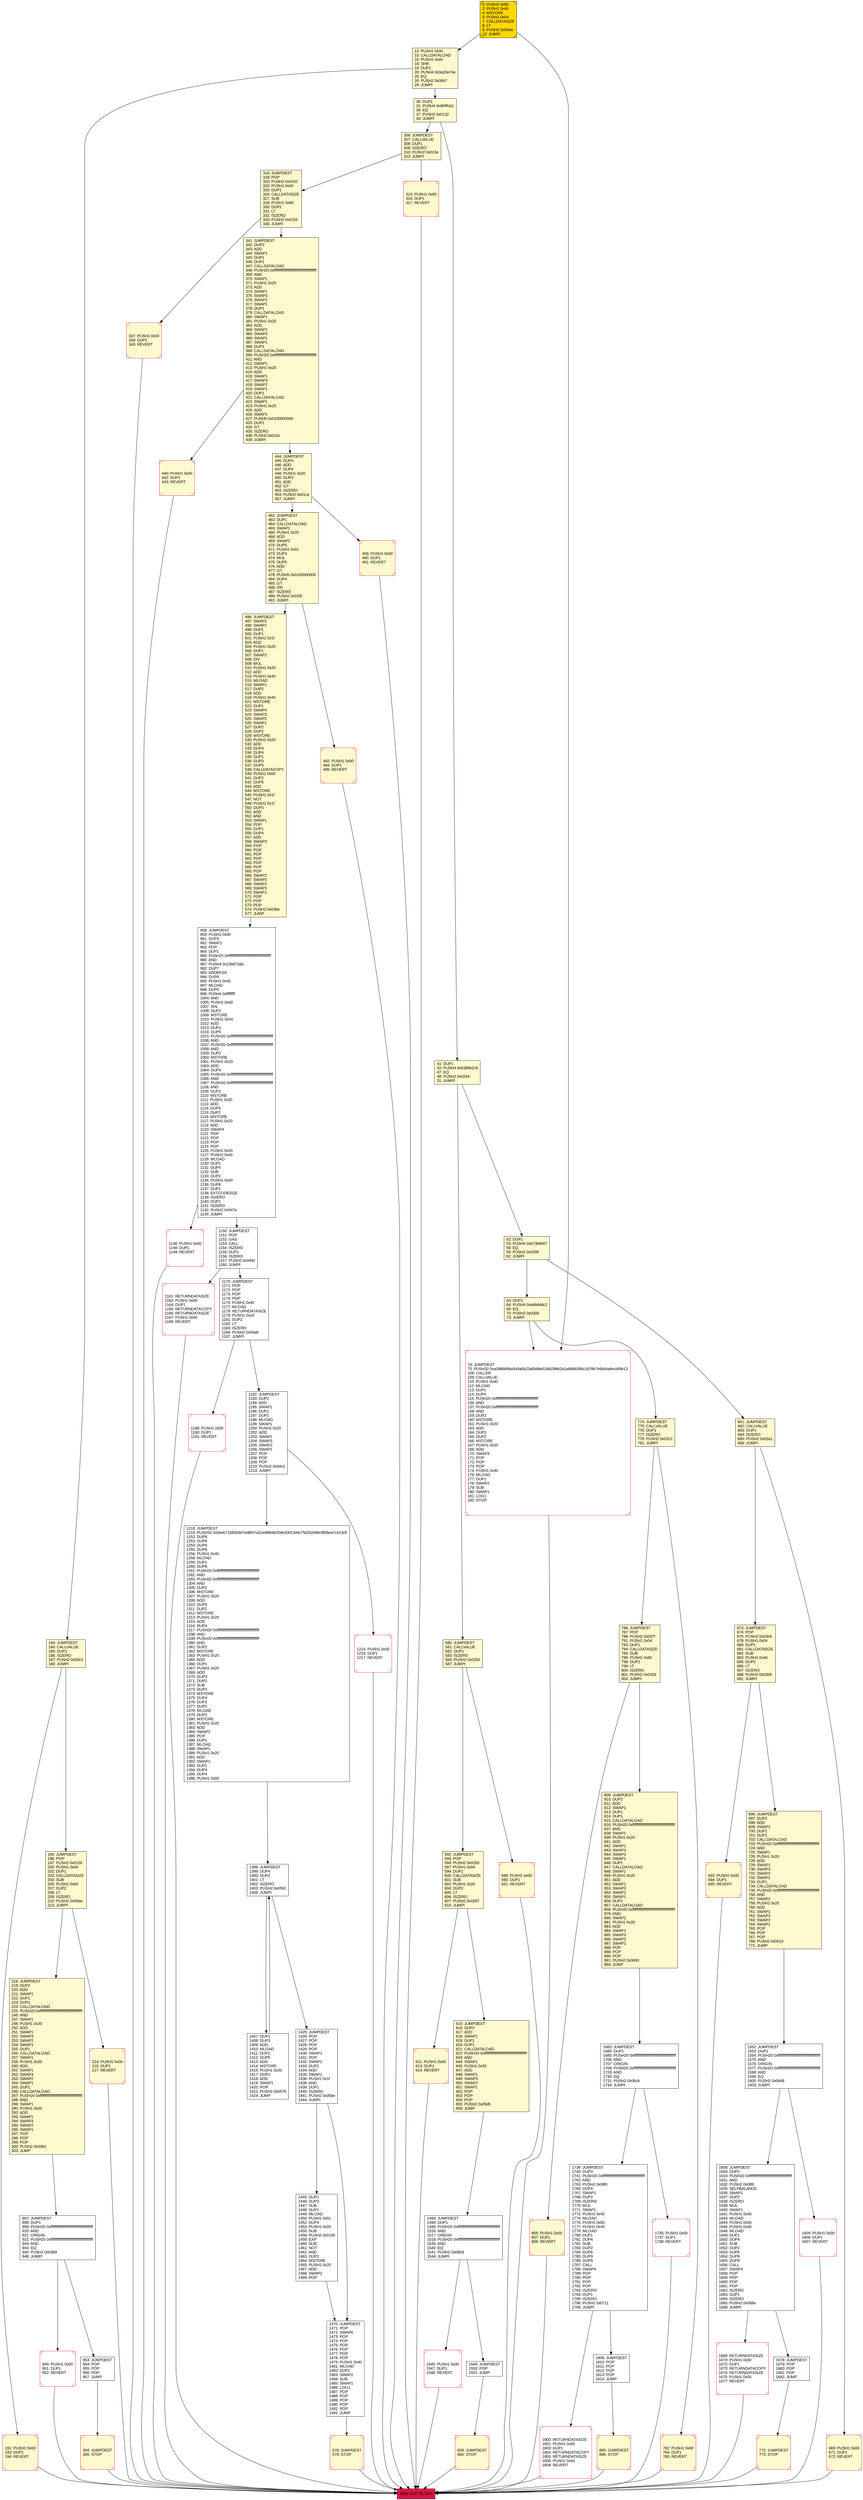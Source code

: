 digraph G {
bgcolor=transparent rankdir=UD;
node [shape=box style=filled color=black fillcolor=white fontname=arial fontcolor=black];
318 [label="318: JUMPDEST\l319: POP\l320: PUSH2 0x0242\l323: PUSH1 0x04\l325: DUP1\l326: CALLDATASIZE\l327: SUB\l328: PUSH1 0x80\l330: DUP2\l331: LT\l332: ISZERO\l333: PUSH2 0x0155\l336: JUMPI\l" fillcolor=lemonchiffon ];
673 [label="673: JUMPDEST\l674: POP\l675: PUSH2 0x0304\l678: PUSH1 0x04\l680: DUP1\l681: CALLDATASIZE\l682: SUB\l683: PUSH1 0x40\l685: DUP2\l686: LT\l687: ISZERO\l688: PUSH2 0x02b8\l691: JUMPI\l" fillcolor=lemonchiffon ];
805 [label="805: PUSH1 0x00\l807: DUP1\l808: REVERT\l" fillcolor=lemonchiffon shape=Msquare color=crimson ];
1188 [label="1188: PUSH1 0x00\l1190: DUP1\l1191: REVERT\l" shape=Msquare color=crimson ];
1218 [label="1218: JUMPDEST\l1219: PUSH32 0x0eeb71b8926d7ed8f47a2cedf6b9b204e2001344c7fa20c696c9f06ea7c413c6\l1252: DUP6\l1253: DUP6\l1254: DUP6\l1255: DUP6\l1256: PUSH1 0x40\l1258: MLOAD\l1259: DUP1\l1260: DUP6\l1261: PUSH20 0xffffffffffffffffffffffffffffffffffffffff\l1282: AND\l1283: PUSH20 0xffffffffffffffffffffffffffffffffffffffff\l1304: AND\l1305: DUP2\l1306: MSTORE\l1307: PUSH1 0x20\l1309: ADD\l1310: DUP5\l1311: DUP2\l1312: MSTORE\l1313: PUSH1 0x20\l1315: ADD\l1316: DUP4\l1317: PUSH20 0xffffffffffffffffffffffffffffffffffffffff\l1338: AND\l1339: PUSH20 0xffffffffffffffffffffffffffffffffffffffff\l1360: AND\l1361: DUP2\l1362: MSTORE\l1363: PUSH1 0x20\l1365: ADD\l1366: DUP1\l1367: PUSH1 0x20\l1369: ADD\l1370: DUP3\l1371: DUP2\l1372: SUB\l1373: DUP3\l1374: MSTORE\l1375: DUP4\l1376: DUP2\l1377: DUP2\l1378: MLOAD\l1379: DUP2\l1380: MSTORE\l1381: PUSH1 0x20\l1383: ADD\l1384: SWAP2\l1385: POP\l1386: DUP1\l1387: MLOAD\l1388: SWAP1\l1389: PUSH1 0x20\l1391: ADD\l1392: SWAP1\l1393: DUP1\l1394: DUP4\l1395: DUP4\l1396: PUSH1 0x00\l" ];
659 [label="659: JUMPDEST\l660: STOP\l" fillcolor=lemonchiffon shape=Msquare color=crimson ];
580 [label="580: JUMPDEST\l581: CALLVALUE\l582: DUP1\l583: ISZERO\l584: PUSH2 0x0250\l587: JUMPI\l" fillcolor=lemonchiffon ];
786 [label="786: JUMPDEST\l787: POP\l788: PUSH2 0x037f\l791: PUSH1 0x04\l793: DUP1\l794: CALLDATASIZE\l795: SUB\l796: PUSH1 0x60\l798: DUP2\l799: LT\l800: ISZERO\l801: PUSH2 0x0329\l804: JUMPI\l" fillcolor=lemonchiffon ];
13 [label="13: PUSH1 0x00\l15: CALLDATALOAD\l16: PUSH1 0xe0\l18: SHR\l19: DUP1\l20: PUSH4 0x0a20e74e\l25: EQ\l26: PUSH2 0x00b7\l29: JUMPI\l" fillcolor=lemonchiffon ];
772 [label="772: JUMPDEST\l773: STOP\l" fillcolor=lemonchiffon shape=Msquare color=crimson ];
1161 [label="1161: RETURNDATASIZE\l1162: PUSH1 0x00\l1164: DUP1\l1165: RETURNDATACOPY\l1166: RETURNDATASIZE\l1167: PUSH1 0x00\l1169: REVERT\l" shape=Msquare color=crimson ];
1800 [label="1800: RETURNDATASIZE\l1801: PUSH1 0x00\l1803: DUP1\l1804: RETURNDATACOPY\l1805: RETURNDATASIZE\l1806: PUSH1 0x00\l1808: REVERT\l" shape=Msquare color=crimson ];
949 [label="949: PUSH1 0x00\l951: DUP1\l952: REVERT\l" shape=Msquare color=crimson ];
692 [label="692: PUSH1 0x00\l694: DUP1\l695: REVERT\l" fillcolor=lemonchiffon shape=Msquare color=crimson ];
1815 [label="1815: EXIT BLOCK\l" fillcolor=crimson ];
440 [label="440: PUSH1 0x00\l442: DUP1\l443: REVERT\l" fillcolor=lemonchiffon shape=Msquare color=crimson ];
314 [label="314: PUSH1 0x00\l316: DUP1\l317: REVERT\l" fillcolor=lemonchiffon shape=Msquare color=crimson ];
496 [label="496: JUMPDEST\l497: SWAP2\l498: SWAP1\l499: DUP1\l500: DUP1\l501: PUSH1 0x1f\l503: ADD\l504: PUSH1 0x20\l506: DUP1\l507: SWAP2\l508: DIV\l509: MUL\l510: PUSH1 0x20\l512: ADD\l513: PUSH1 0x40\l515: MLOAD\l516: SWAP1\l517: DUP2\l518: ADD\l519: PUSH1 0x40\l521: MSTORE\l522: DUP1\l523: SWAP4\l524: SWAP3\l525: SWAP2\l526: SWAP1\l527: DUP2\l528: DUP2\l529: MSTORE\l530: PUSH1 0x20\l532: ADD\l533: DUP4\l534: DUP4\l535: DUP1\l536: DUP3\l537: DUP5\l538: CALLDATACOPY\l539: PUSH1 0x00\l541: DUP2\l542: DUP5\l543: ADD\l544: MSTORE\l545: PUSH1 0x1f\l547: NOT\l548: PUSH1 0x1f\l550: DUP3\l551: ADD\l552: AND\l553: SWAP1\l554: POP\l555: DUP1\l556: DUP4\l557: ADD\l558: SWAP3\l559: POP\l560: POP\l561: POP\l562: POP\l563: POP\l564: POP\l565: POP\l566: SWAP2\l567: SWAP3\l568: SWAP2\l569: SWAP3\l570: SWAP1\l571: POP\l572: POP\l573: POP\l574: PUSH2 0x03be\l577: JUMP\l" fillcolor=lemonchiffon ];
191 [label="191: PUSH1 0x00\l193: DUP1\l194: REVERT\l" fillcolor=lemonchiffon shape=Msquare color=crimson ];
1669 [label="1669: RETURNDATASIZE\l1670: PUSH1 0x00\l1672: DUP1\l1673: RETURNDATACOPY\l1674: RETURNDATASIZE\l1675: PUSH1 0x00\l1677: REVERT\l" shape=Msquare color=crimson ];
1214 [label="1214: PUSH1 0x00\l1216: DUP1\l1217: REVERT\l" shape=Msquare color=crimson ];
183 [label="183: JUMPDEST\l184: CALLVALUE\l185: DUP1\l186: ISZERO\l187: PUSH2 0x00c3\l190: JUMPI\l" fillcolor=lemonchiffon ];
1407 [label="1407: DUP1\l1408: DUP3\l1409: ADD\l1410: MLOAD\l1411: DUP2\l1412: DUP5\l1413: ADD\l1414: MSTORE\l1415: PUSH1 0x20\l1417: DUP2\l1418: ADD\l1419: SWAP1\l1420: POP\l1421: PUSH2 0x0576\l1424: JUMP\l" ];
195 [label="195: JUMPDEST\l196: POP\l197: PUSH2 0x0130\l200: PUSH1 0x04\l202: DUP1\l203: CALLDATASIZE\l204: SUB\l205: PUSH1 0x60\l207: DUP2\l208: LT\l209: ISZERO\l210: PUSH2 0x00da\l213: JUMPI\l" fillcolor=lemonchiffon ];
74 [label="74: JUMPDEST\l75: PUSH32 0xa398b89ba344a0b23a0b9de53db298b2a1a868b396c1878b7e9dcbafecd49b13\l108: CALLER\l109: CALLVALUE\l110: PUSH1 0x40\l112: MLOAD\l113: DUP1\l114: DUP4\l115: PUSH20 0xffffffffffffffffffffffffffffffffffffffff\l136: AND\l137: PUSH20 0xffffffffffffffffffffffffffffffffffffffff\l158: AND\l159: DUP2\l160: MSTORE\l161: PUSH1 0x20\l163: ADD\l164: DUP3\l165: DUP2\l166: MSTORE\l167: PUSH1 0x20\l169: ADD\l170: SWAP3\l171: POP\l172: POP\l173: POP\l174: PUSH1 0x40\l176: MLOAD\l177: DUP1\l178: SWAP2\l179: SUB\l180: SWAP1\l181: LOG1\l182: STOP\l" shape=Msquare color=crimson ];
304 [label="304: JUMPDEST\l305: STOP\l" fillcolor=lemonchiffon shape=Msquare color=crimson ];
1545 [label="1545: PUSH1 0x00\l1547: DUP1\l1548: REVERT\l" shape=Msquare color=crimson ];
1549 [label="1549: JUMPDEST\l1550: POP\l1551: JUMP\l" ];
1445 [label="1445: DUP1\l1446: DUP3\l1447: SUB\l1448: DUP1\l1449: MLOAD\l1450: PUSH1 0x01\l1452: DUP4\l1453: PUSH1 0x20\l1455: SUB\l1456: PUSH2 0x0100\l1459: EXP\l1460: SUB\l1461: NOT\l1462: AND\l1463: DUP2\l1464: MSTORE\l1465: PUSH1 0x20\l1467: ADD\l1468: SWAP2\l1469: POP\l" ];
782 [label="782: PUSH1 0x00\l784: DUP1\l785: REVERT\l" fillcolor=lemonchiffon shape=Msquare color=crimson ];
306 [label="306: JUMPDEST\l307: CALLVALUE\l308: DUP1\l309: ISZERO\l310: PUSH2 0x013e\l313: JUMPI\l" fillcolor=lemonchiffon ];
1608 [label="1608: JUMPDEST\l1609: DUP2\l1610: PUSH20 0xffffffffffffffffffffffffffffffffffffffff\l1631: AND\l1632: PUSH2 0x08fc\l1635: SELFBALANCE\l1636: SWAP1\l1637: DUP2\l1638: ISZERO\l1639: MUL\l1640: SWAP1\l1641: PUSH1 0x40\l1643: MLOAD\l1644: PUSH1 0x00\l1646: PUSH1 0x40\l1648: MLOAD\l1649: DUP1\l1650: DUP4\l1651: SUB\l1652: DUP2\l1653: DUP6\l1654: DUP9\l1655: DUP9\l1656: CALL\l1657: SWAP4\l1658: POP\l1659: POP\l1660: POP\l1661: POP\l1662: ISZERO\l1663: DUP1\l1664: ISZERO\l1665: PUSH2 0x068e\l1668: JUMPI\l" ];
1470 [label="1470: JUMPDEST\l1471: POP\l1472: SWAP6\l1473: POP\l1474: POP\l1475: POP\l1476: POP\l1477: POP\l1478: POP\l1479: PUSH1 0x40\l1481: MLOAD\l1482: DUP1\l1483: SWAP2\l1484: SUB\l1485: SWAP1\l1486: LOG1\l1487: POP\l1488: POP\l1489: POP\l1490: POP\l1491: POP\l1492: JUMP\l" ];
669 [label="669: PUSH1 0x00\l671: DUP1\l672: REVERT\l" fillcolor=lemonchiffon shape=Msquare color=crimson ];
41 [label="41: DUP1\l42: PUSH4 0xb389b2c9\l47: EQ\l48: PUSH2 0x0244\l51: JUMPI\l" fillcolor=lemonchiffon ];
52 [label="52: DUP1\l53: PUSH4 0xb7369007\l58: EQ\l59: PUSH2 0x0295\l62: JUMPI\l" fillcolor=lemonchiffon ];
611 [label="611: PUSH1 0x00\l613: DUP1\l614: REVERT\l" fillcolor=lemonchiffon shape=Msquare color=crimson ];
1398 [label="1398: JUMPDEST\l1399: DUP4\l1400: DUP2\l1401: LT\l1402: ISZERO\l1403: PUSH2 0x0591\l1406: JUMPI\l" ];
63 [label="63: DUP1\l64: PUSH4 0xebb646c2\l69: EQ\l70: PUSH2 0x0306\l73: JUMPI\l" fillcolor=lemonchiffon ];
444 [label="444: JUMPDEST\l445: DUP3\l446: ADD\l447: DUP4\l448: PUSH1 0x20\l450: DUP3\l451: ADD\l452: GT\l453: ISZERO\l454: PUSH2 0x01ce\l457: JUMPI\l" fillcolor=lemonchiffon ];
492 [label="492: PUSH1 0x00\l494: DUP1\l495: REVERT\l" fillcolor=lemonchiffon shape=Msquare color=crimson ];
1552 [label="1552: JUMPDEST\l1553: DUP1\l1554: PUSH20 0xffffffffffffffffffffffffffffffffffffffff\l1575: AND\l1576: ORIGIN\l1577: PUSH20 0xffffffffffffffffffffffffffffffffffffffff\l1598: AND\l1599: EQ\l1600: PUSH2 0x0648\l1603: JUMPI\l" ];
661 [label="661: JUMPDEST\l662: CALLVALUE\l663: DUP1\l664: ISZERO\l665: PUSH2 0x02a1\l668: JUMPI\l" fillcolor=lemonchiffon ];
1170 [label="1170: JUMPDEST\l1171: POP\l1172: POP\l1173: POP\l1174: POP\l1175: PUSH1 0x40\l1177: MLOAD\l1178: RETURNDATASIZE\l1179: PUSH1 0x20\l1181: DUP2\l1182: LT\l1183: ISZERO\l1184: PUSH2 0x04a8\l1187: JUMPI\l" ];
615 [label="615: JUMPDEST\l616: DUP2\l617: ADD\l618: SWAP1\l619: DUP1\l620: DUP1\l621: CALLDATALOAD\l622: PUSH20 0xffffffffffffffffffffffffffffffffffffffff\l643: AND\l644: SWAP1\l645: PUSH1 0x20\l647: ADD\l648: SWAP1\l649: SWAP3\l650: SWAP2\l651: SWAP1\l652: POP\l653: POP\l654: POP\l655: PUSH2 0x05d5\l658: JUMP\l" fillcolor=lemonchiffon ];
897 [label="897: JUMPDEST\l898: DUP1\l899: PUSH20 0xffffffffffffffffffffffffffffffffffffffff\l920: AND\l921: ORIGIN\l922: PUSH20 0xffffffffffffffffffffffffffffffffffffffff\l943: AND\l944: EQ\l945: PUSH2 0x03b9\l948: JUMPI\l" ];
578 [label="578: JUMPDEST\l579: STOP\l" fillcolor=lemonchiffon shape=Msquare color=crimson ];
592 [label="592: JUMPDEST\l593: POP\l594: PUSH2 0x0293\l597: PUSH1 0x04\l599: DUP1\l600: CALLDATASIZE\l601: SUB\l602: PUSH1 0x20\l604: DUP2\l605: LT\l606: ISZERO\l607: PUSH2 0x0267\l610: JUMPI\l" fillcolor=lemonchiffon ];
953 [label="953: JUMPDEST\l954: POP\l955: POP\l956: POP\l957: JUMP\l" ];
774 [label="774: JUMPDEST\l775: CALLVALUE\l776: DUP1\l777: ISZERO\l778: PUSH2 0x0312\l781: JUMPI\l" fillcolor=lemonchiffon ];
1493 [label="1493: JUMPDEST\l1494: DUP1\l1495: PUSH20 0xffffffffffffffffffffffffffffffffffffffff\l1516: AND\l1517: ORIGIN\l1518: PUSH20 0xffffffffffffffffffffffffffffffffffffffff\l1539: AND\l1540: EQ\l1541: PUSH2 0x060d\l1544: JUMPI\l" ];
1683 [label="1683: JUMPDEST\l1684: DUP1\l1685: PUSH20 0xffffffffffffffffffffffffffffffffffffffff\l1706: AND\l1707: ORIGIN\l1708: PUSH20 0xffffffffffffffffffffffffffffffffffffffff\l1729: AND\l1730: EQ\l1731: PUSH2 0x06cb\l1734: JUMPI\l" ];
1146 [label="1146: PUSH1 0x00\l1148: DUP1\l1149: REVERT\l" shape=Msquare color=crimson ];
1150 [label="1150: JUMPDEST\l1151: POP\l1152: GAS\l1153: CALL\l1154: ISZERO\l1155: DUP1\l1156: ISZERO\l1157: PUSH2 0x0492\l1160: JUMPI\l" ];
696 [label="696: JUMPDEST\l697: DUP2\l698: ADD\l699: SWAP1\l700: DUP1\l701: DUP1\l702: CALLDATALOAD\l703: PUSH20 0xffffffffffffffffffffffffffffffffffffffff\l724: AND\l725: SWAP1\l726: PUSH1 0x20\l728: ADD\l729: SWAP1\l730: SWAP3\l731: SWAP2\l732: SWAP1\l733: DUP1\l734: CALLDATALOAD\l735: PUSH20 0xffffffffffffffffffffffffffffffffffffffff\l756: AND\l757: SWAP1\l758: PUSH1 0x20\l760: ADD\l761: SWAP1\l762: SWAP3\l763: SWAP2\l764: SWAP1\l765: POP\l766: POP\l767: POP\l768: PUSH2 0x0610\l771: JUMP\l" fillcolor=lemonchiffon ];
1739 [label="1739: JUMPDEST\l1740: DUP3\l1741: PUSH20 0xffffffffffffffffffffffffffffffffffffffff\l1762: AND\l1763: PUSH2 0x08fc\l1766: DUP4\l1767: SWAP1\l1768: DUP2\l1769: ISZERO\l1770: MUL\l1771: SWAP1\l1772: PUSH1 0x40\l1774: MLOAD\l1775: PUSH1 0x00\l1777: PUSH1 0x40\l1779: MLOAD\l1780: DUP1\l1781: DUP4\l1782: SUB\l1783: DUP2\l1784: DUP6\l1785: DUP9\l1786: DUP9\l1787: CALL\l1788: SWAP4\l1789: POP\l1790: POP\l1791: POP\l1792: POP\l1793: ISZERO\l1794: DUP1\l1795: ISZERO\l1796: PUSH2 0x0711\l1799: JUMPI\l" ];
462 [label="462: JUMPDEST\l463: DUP1\l464: CALLDATALOAD\l465: SWAP1\l466: PUSH1 0x20\l468: ADD\l469: SWAP2\l470: DUP5\l471: PUSH1 0x01\l473: DUP4\l474: MUL\l475: DUP5\l476: ADD\l477: GT\l478: PUSH5 0x0100000000\l484: DUP4\l485: GT\l486: OR\l487: ISZERO\l488: PUSH2 0x01f0\l491: JUMPI\l" fillcolor=lemonchiffon ];
1809 [label="1809: JUMPDEST\l1810: POP\l1811: POP\l1812: POP\l1813: POP\l1814: JUMP\l" ];
1192 [label="1192: JUMPDEST\l1193: DUP2\l1194: ADD\l1195: SWAP1\l1196: DUP1\l1197: DUP1\l1198: MLOAD\l1199: SWAP1\l1200: PUSH1 0x20\l1202: ADD\l1203: SWAP1\l1204: SWAP3\l1205: SWAP2\l1206: SWAP1\l1207: POP\l1208: POP\l1209: POP\l1210: PUSH2 0x04c2\l1213: JUMPI\l" ];
1604 [label="1604: PUSH1 0x00\l1606: DUP1\l1607: REVERT\l" shape=Msquare color=crimson ];
1735 [label="1735: PUSH1 0x00\l1737: DUP1\l1738: REVERT\l" shape=Msquare color=crimson ];
458 [label="458: PUSH1 0x00\l460: DUP1\l461: REVERT\l" fillcolor=lemonchiffon shape=Msquare color=crimson ];
895 [label="895: JUMPDEST\l896: STOP\l" fillcolor=lemonchiffon shape=Msquare color=crimson ];
30 [label="30: DUP1\l31: PUSH4 0x8f4ffcb1\l36: EQ\l37: PUSH2 0x0132\l40: JUMPI\l" fillcolor=lemonchiffon ];
588 [label="588: PUSH1 0x00\l590: DUP1\l591: REVERT\l" fillcolor=lemonchiffon shape=Msquare color=crimson ];
1678 [label="1678: JUMPDEST\l1679: POP\l1680: POP\l1681: POP\l1682: JUMP\l" ];
337 [label="337: PUSH1 0x00\l339: DUP1\l340: REVERT\l" fillcolor=lemonchiffon shape=Msquare color=crimson ];
218 [label="218: JUMPDEST\l219: DUP2\l220: ADD\l221: SWAP1\l222: DUP1\l223: DUP1\l224: CALLDATALOAD\l225: PUSH20 0xffffffffffffffffffffffffffffffffffffffff\l246: AND\l247: SWAP1\l248: PUSH1 0x20\l250: ADD\l251: SWAP1\l252: SWAP3\l253: SWAP2\l254: SWAP1\l255: DUP1\l256: CALLDATALOAD\l257: SWAP1\l258: PUSH1 0x20\l260: ADD\l261: SWAP1\l262: SWAP3\l263: SWAP2\l264: SWAP1\l265: DUP1\l266: CALLDATALOAD\l267: PUSH20 0xffffffffffffffffffffffffffffffffffffffff\l288: AND\l289: SWAP1\l290: PUSH1 0x20\l292: ADD\l293: SWAP1\l294: SWAP3\l295: SWAP2\l296: SWAP1\l297: POP\l298: POP\l299: POP\l300: PUSH2 0x0381\l303: JUMP\l" fillcolor=lemonchiffon ];
809 [label="809: JUMPDEST\l810: DUP2\l811: ADD\l812: SWAP1\l813: DUP1\l814: DUP1\l815: CALLDATALOAD\l816: PUSH20 0xffffffffffffffffffffffffffffffffffffffff\l837: AND\l838: SWAP1\l839: PUSH1 0x20\l841: ADD\l842: SWAP1\l843: SWAP3\l844: SWAP2\l845: SWAP1\l846: DUP1\l847: CALLDATALOAD\l848: SWAP1\l849: PUSH1 0x20\l851: ADD\l852: SWAP1\l853: SWAP3\l854: SWAP2\l855: SWAP1\l856: DUP1\l857: CALLDATALOAD\l858: PUSH20 0xffffffffffffffffffffffffffffffffffffffff\l879: AND\l880: SWAP1\l881: PUSH1 0x20\l883: ADD\l884: SWAP1\l885: SWAP3\l886: SWAP2\l887: SWAP1\l888: POP\l889: POP\l890: POP\l891: PUSH2 0x0693\l894: JUMP\l" fillcolor=lemonchiffon ];
0 [label="0: PUSH1 0x80\l2: PUSH1 0x40\l4: MSTORE\l5: PUSH1 0x04\l7: CALLDATASIZE\l8: LT\l9: PUSH2 0x004a\l12: JUMPI\l" fillcolor=lemonchiffon shape=Msquare fillcolor=gold ];
214 [label="214: PUSH1 0x00\l216: DUP1\l217: REVERT\l" fillcolor=lemonchiffon shape=Msquare color=crimson ];
341 [label="341: JUMPDEST\l342: DUP2\l343: ADD\l344: SWAP1\l345: DUP1\l346: DUP1\l347: CALLDATALOAD\l348: PUSH20 0xffffffffffffffffffffffffffffffffffffffff\l369: AND\l370: SWAP1\l371: PUSH1 0x20\l373: ADD\l374: SWAP1\l375: SWAP3\l376: SWAP2\l377: SWAP1\l378: DUP1\l379: CALLDATALOAD\l380: SWAP1\l381: PUSH1 0x20\l383: ADD\l384: SWAP1\l385: SWAP3\l386: SWAP2\l387: SWAP1\l388: DUP1\l389: CALLDATALOAD\l390: PUSH20 0xffffffffffffffffffffffffffffffffffffffff\l411: AND\l412: SWAP1\l413: PUSH1 0x20\l415: ADD\l416: SWAP1\l417: SWAP3\l418: SWAP2\l419: SWAP1\l420: DUP1\l421: CALLDATALOAD\l422: SWAP1\l423: PUSH1 0x20\l425: ADD\l426: SWAP1\l427: PUSH5 0x0100000000\l433: DUP2\l434: GT\l435: ISZERO\l436: PUSH2 0x01bc\l439: JUMPI\l" fillcolor=lemonchiffon ];
958 [label="958: JUMPDEST\l959: PUSH1 0x00\l961: DUP3\l962: SWAP1\l963: POP\l964: DUP1\l965: PUSH20 0xffffffffffffffffffffffffffffffffffffffff\l986: AND\l987: PUSH4 0x23b872dd\l992: DUP7\l993: ADDRESS\l994: DUP8\l995: PUSH1 0x40\l997: MLOAD\l998: DUP5\l999: PUSH4 0xffffffff\l1004: AND\l1005: PUSH1 0xe0\l1007: SHL\l1008: DUP2\l1009: MSTORE\l1010: PUSH1 0x04\l1012: ADD\l1013: DUP1\l1014: DUP5\l1015: PUSH20 0xffffffffffffffffffffffffffffffffffffffff\l1036: AND\l1037: PUSH20 0xffffffffffffffffffffffffffffffffffffffff\l1058: AND\l1059: DUP2\l1060: MSTORE\l1061: PUSH1 0x20\l1063: ADD\l1064: DUP4\l1065: PUSH20 0xffffffffffffffffffffffffffffffffffffffff\l1086: AND\l1087: PUSH20 0xffffffffffffffffffffffffffffffffffffffff\l1108: AND\l1109: DUP2\l1110: MSTORE\l1111: PUSH1 0x20\l1113: ADD\l1114: DUP3\l1115: DUP2\l1116: MSTORE\l1117: PUSH1 0x20\l1119: ADD\l1120: SWAP4\l1121: POP\l1122: POP\l1123: POP\l1124: POP\l1125: PUSH1 0x20\l1127: PUSH1 0x40\l1129: MLOAD\l1130: DUP1\l1131: DUP4\l1132: SUB\l1133: DUP2\l1134: PUSH1 0x00\l1136: DUP8\l1137: DUP1\l1138: EXTCODESIZE\l1139: ISZERO\l1140: DUP1\l1141: ISZERO\l1142: PUSH2 0x047e\l1145: JUMPI\l" ];
1425 [label="1425: JUMPDEST\l1426: POP\l1427: POP\l1428: POP\l1429: POP\l1430: SWAP1\l1431: POP\l1432: SWAP1\l1433: DUP2\l1434: ADD\l1435: SWAP1\l1436: PUSH1 0x1f\l1438: AND\l1439: DUP1\l1440: ISZERO\l1441: PUSH2 0x05be\l1444: JUMPI\l" ];
41 -> 52;
692 -> 1815;
1739 -> 1809;
949 -> 1815;
592 -> 615;
1800 -> 1815;
1214 -> 1815;
191 -> 1815;
1150 -> 1170;
440 -> 1815;
659 -> 1815;
696 -> 1552;
673 -> 692;
1188 -> 1815;
444 -> 462;
958 -> 1146;
1608 -> 1669;
1552 -> 1604;
306 -> 314;
669 -> 1815;
1549 -> 659;
809 -> 1683;
306 -> 318;
341 -> 444;
1739 -> 1800;
1170 -> 1188;
195 -> 214;
1425 -> 1445;
195 -> 218;
492 -> 1815;
580 -> 592;
214 -> 1815;
13 -> 30;
1192 -> 1218;
52 -> 661;
1493 -> 1545;
1735 -> 1815;
318 -> 337;
1552 -> 1608;
774 -> 782;
0 -> 13;
318 -> 341;
458 -> 1815;
183 -> 195;
1161 -> 1815;
1683 -> 1739;
772 -> 1815;
786 -> 805;
1669 -> 1815;
615 -> 1493;
314 -> 1815;
897 -> 953;
462 -> 492;
805 -> 1815;
592 -> 611;
1445 -> 1470;
63 -> 774;
218 -> 897;
958 -> 1150;
444 -> 458;
13 -> 183;
1170 -> 1192;
304 -> 1815;
74 -> 1815;
1809 -> 895;
41 -> 580;
782 -> 1815;
1683 -> 1735;
183 -> 191;
1398 -> 1425;
1545 -> 1815;
1425 -> 1470;
578 -> 1815;
1218 -> 1398;
897 -> 949;
462 -> 496;
1150 -> 1161;
1146 -> 1815;
30 -> 41;
0 -> 74;
661 -> 673;
774 -> 786;
611 -> 1815;
1608 -> 1678;
673 -> 696;
30 -> 306;
341 -> 440;
496 -> 958;
580 -> 588;
1398 -> 1407;
1407 -> 1398;
63 -> 74;
337 -> 1815;
661 -> 669;
1470 -> 578;
1604 -> 1815;
1493 -> 1549;
52 -> 63;
786 -> 809;
588 -> 1815;
895 -> 1815;
953 -> 304;
1192 -> 1214;
1678 -> 772;
}